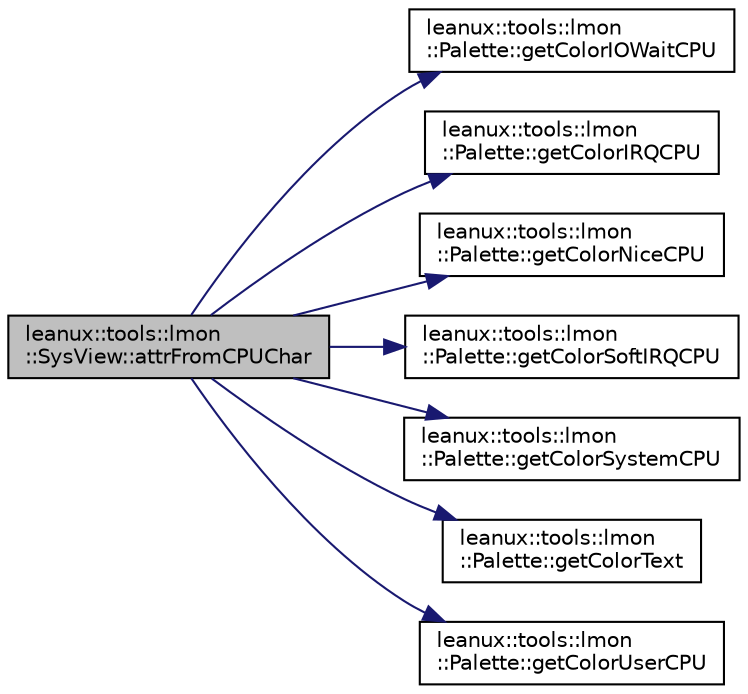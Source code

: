 digraph "leanux::tools::lmon::SysView::attrFromCPUChar"
{
 // LATEX_PDF_SIZE
  bgcolor="transparent";
  edge [fontname="Helvetica",fontsize="10",labelfontname="Helvetica",labelfontsize="10"];
  node [fontname="Helvetica",fontsize="10",shape=record];
  rankdir="LR";
  Node1 [label="leanux::tools::lmon\l::SysView::attrFromCPUChar",height=0.2,width=0.4,color="black", fillcolor="grey75", style="filled", fontcolor="black",tooltip="Get ncurses display attributes depending on the type of CPU chararcter."];
  Node1 -> Node2 [color="midnightblue",fontsize="10",style="solid",fontname="Helvetica"];
  Node2 [label="leanux::tools::lmon\l::Palette::getColorIOWaitCPU",height=0.2,width=0.4,color="black",URL="$classleanux_1_1tools_1_1lmon_1_1Palette.html#abcc1d443c427ea0fb12c091d50beca7b",tooltip="get iowait color."];
  Node1 -> Node3 [color="midnightblue",fontsize="10",style="solid",fontname="Helvetica"];
  Node3 [label="leanux::tools::lmon\l::Palette::getColorIRQCPU",height=0.2,width=0.4,color="black",URL="$classleanux_1_1tools_1_1lmon_1_1Palette.html#a8f435fa57b81b36b8abc7ce50e8b3d94",tooltip="get irq color."];
  Node1 -> Node4 [color="midnightblue",fontsize="10",style="solid",fontname="Helvetica"];
  Node4 [label="leanux::tools::lmon\l::Palette::getColorNiceCPU",height=0.2,width=0.4,color="black",URL="$classleanux_1_1tools_1_1lmon_1_1Palette.html#a5f264f21e7c12361c5795ddf3bd40316",tooltip="get nice cpu color."];
  Node1 -> Node5 [color="midnightblue",fontsize="10",style="solid",fontname="Helvetica"];
  Node5 [label="leanux::tools::lmon\l::Palette::getColorSoftIRQCPU",height=0.2,width=0.4,color="black",URL="$classleanux_1_1tools_1_1lmon_1_1Palette.html#a514e98a0145d9fcb8d076539560515b6",tooltip="get softirq color."];
  Node1 -> Node6 [color="midnightblue",fontsize="10",style="solid",fontname="Helvetica"];
  Node6 [label="leanux::tools::lmon\l::Palette::getColorSystemCPU",height=0.2,width=0.4,color="black",URL="$classleanux_1_1tools_1_1lmon_1_1Palette.html#a53c5c7a5af2f20e612813be65b318c50",tooltip="get system cpu color."];
  Node1 -> Node7 [color="midnightblue",fontsize="10",style="solid",fontname="Helvetica"];
  Node7 [label="leanux::tools::lmon\l::Palette::getColorText",height=0.2,width=0.4,color="black",URL="$classleanux_1_1tools_1_1lmon_1_1Palette.html#a56ffcc2e0532e3dc92220cba0e631d0a",tooltip="get normal text color."];
  Node1 -> Node8 [color="midnightblue",fontsize="10",style="solid",fontname="Helvetica"];
  Node8 [label="leanux::tools::lmon\l::Palette::getColorUserCPU",height=0.2,width=0.4,color="black",URL="$classleanux_1_1tools_1_1lmon_1_1Palette.html#a986c0cb7317865070b13d5fe3ffe7494",tooltip="get user cpu color."];
}
